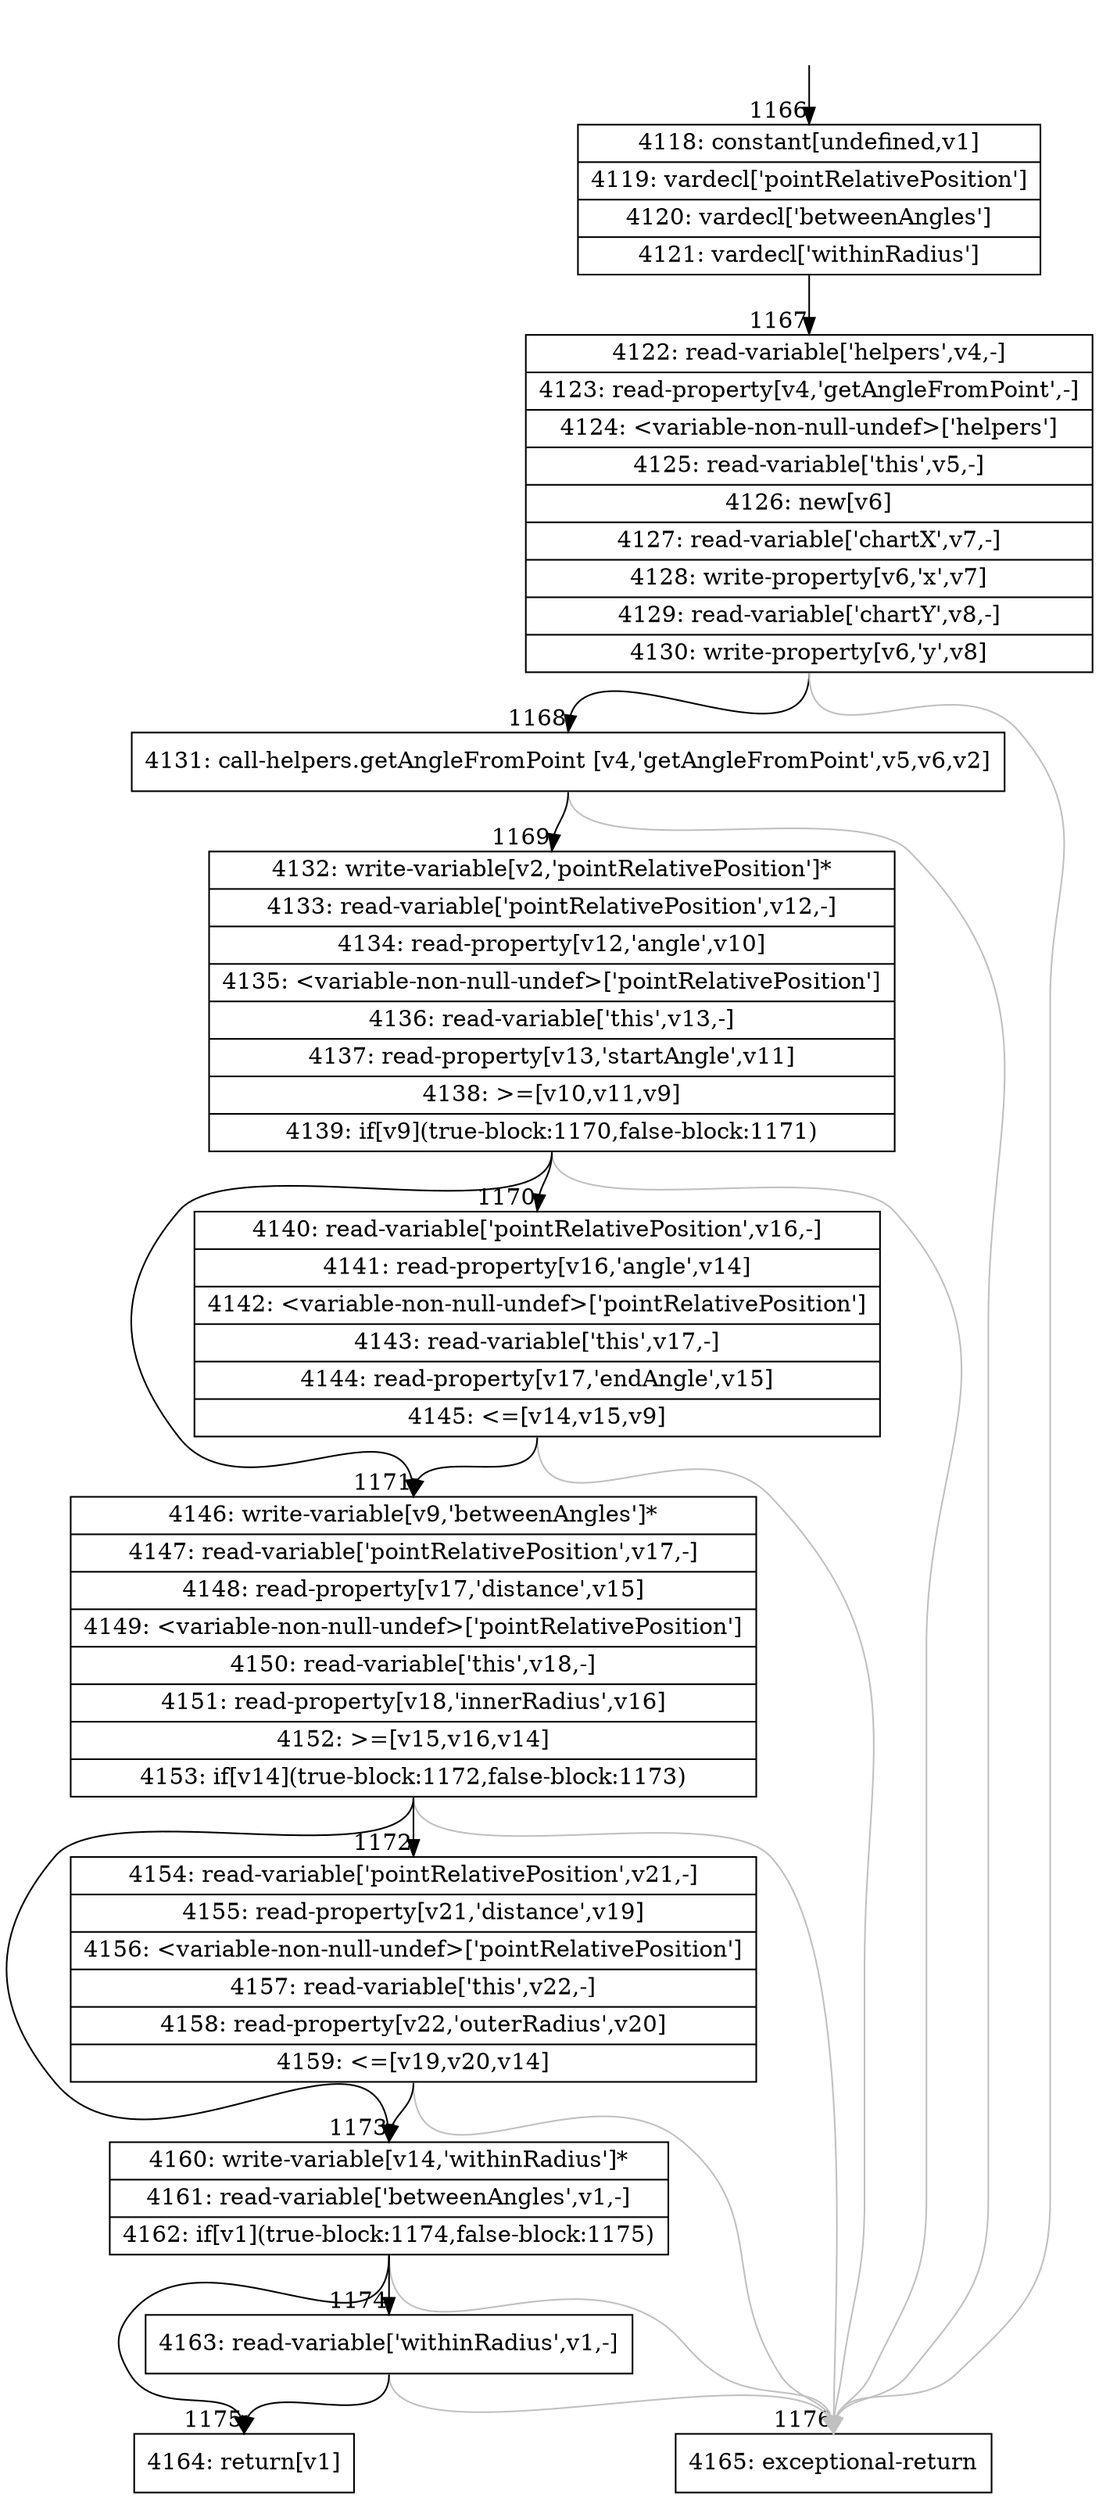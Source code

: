 digraph {
rankdir="TD"
BB_entry125[shape=none,label=""];
BB_entry125 -> BB1166 [tailport=s, headport=n, headlabel="    1166"]
BB1166 [shape=record label="{4118: constant[undefined,v1]|4119: vardecl['pointRelativePosition']|4120: vardecl['betweenAngles']|4121: vardecl['withinRadius']}" ] 
BB1166 -> BB1167 [tailport=s, headport=n, headlabel="      1167"]
BB1167 [shape=record label="{4122: read-variable['helpers',v4,-]|4123: read-property[v4,'getAngleFromPoint',-]|4124: \<variable-non-null-undef\>['helpers']|4125: read-variable['this',v5,-]|4126: new[v6]|4127: read-variable['chartX',v7,-]|4128: write-property[v6,'x',v7]|4129: read-variable['chartY',v8,-]|4130: write-property[v6,'y',v8]}" ] 
BB1167 -> BB1168 [tailport=s, headport=n, headlabel="      1168"]
BB1167 -> BB1176 [tailport=s, headport=n, color=gray, headlabel="      1176"]
BB1168 [shape=record label="{4131: call-helpers.getAngleFromPoint [v4,'getAngleFromPoint',v5,v6,v2]}" ] 
BB1168 -> BB1169 [tailport=s, headport=n, headlabel="      1169"]
BB1168 -> BB1176 [tailport=s, headport=n, color=gray]
BB1169 [shape=record label="{4132: write-variable[v2,'pointRelativePosition']*|4133: read-variable['pointRelativePosition',v12,-]|4134: read-property[v12,'angle',v10]|4135: \<variable-non-null-undef\>['pointRelativePosition']|4136: read-variable['this',v13,-]|4137: read-property[v13,'startAngle',v11]|4138: \>=[v10,v11,v9]|4139: if[v9](true-block:1170,false-block:1171)}" ] 
BB1169 -> BB1171 [tailport=s, headport=n, headlabel="      1171"]
BB1169 -> BB1170 [tailport=s, headport=n, headlabel="      1170"]
BB1169 -> BB1176 [tailport=s, headport=n, color=gray]
BB1170 [shape=record label="{4140: read-variable['pointRelativePosition',v16,-]|4141: read-property[v16,'angle',v14]|4142: \<variable-non-null-undef\>['pointRelativePosition']|4143: read-variable['this',v17,-]|4144: read-property[v17,'endAngle',v15]|4145: \<=[v14,v15,v9]}" ] 
BB1170 -> BB1171 [tailport=s, headport=n]
BB1170 -> BB1176 [tailport=s, headport=n, color=gray]
BB1171 [shape=record label="{4146: write-variable[v9,'betweenAngles']*|4147: read-variable['pointRelativePosition',v17,-]|4148: read-property[v17,'distance',v15]|4149: \<variable-non-null-undef\>['pointRelativePosition']|4150: read-variable['this',v18,-]|4151: read-property[v18,'innerRadius',v16]|4152: \>=[v15,v16,v14]|4153: if[v14](true-block:1172,false-block:1173)}" ] 
BB1171 -> BB1173 [tailport=s, headport=n, headlabel="      1173"]
BB1171 -> BB1172 [tailport=s, headport=n, headlabel="      1172"]
BB1171 -> BB1176 [tailport=s, headport=n, color=gray]
BB1172 [shape=record label="{4154: read-variable['pointRelativePosition',v21,-]|4155: read-property[v21,'distance',v19]|4156: \<variable-non-null-undef\>['pointRelativePosition']|4157: read-variable['this',v22,-]|4158: read-property[v22,'outerRadius',v20]|4159: \<=[v19,v20,v14]}" ] 
BB1172 -> BB1173 [tailport=s, headport=n]
BB1172 -> BB1176 [tailport=s, headport=n, color=gray]
BB1173 [shape=record label="{4160: write-variable[v14,'withinRadius']*|4161: read-variable['betweenAngles',v1,-]|4162: if[v1](true-block:1174,false-block:1175)}" ] 
BB1173 -> BB1175 [tailport=s, headport=n, headlabel="      1175"]
BB1173 -> BB1174 [tailport=s, headport=n, headlabel="      1174"]
BB1173 -> BB1176 [tailport=s, headport=n, color=gray]
BB1174 [shape=record label="{4163: read-variable['withinRadius',v1,-]}" ] 
BB1174 -> BB1175 [tailport=s, headport=n]
BB1174 -> BB1176 [tailport=s, headport=n, color=gray]
BB1175 [shape=record label="{4164: return[v1]}" ] 
BB1176 [shape=record label="{4165: exceptional-return}" ] 
//#$~ 1206
}
